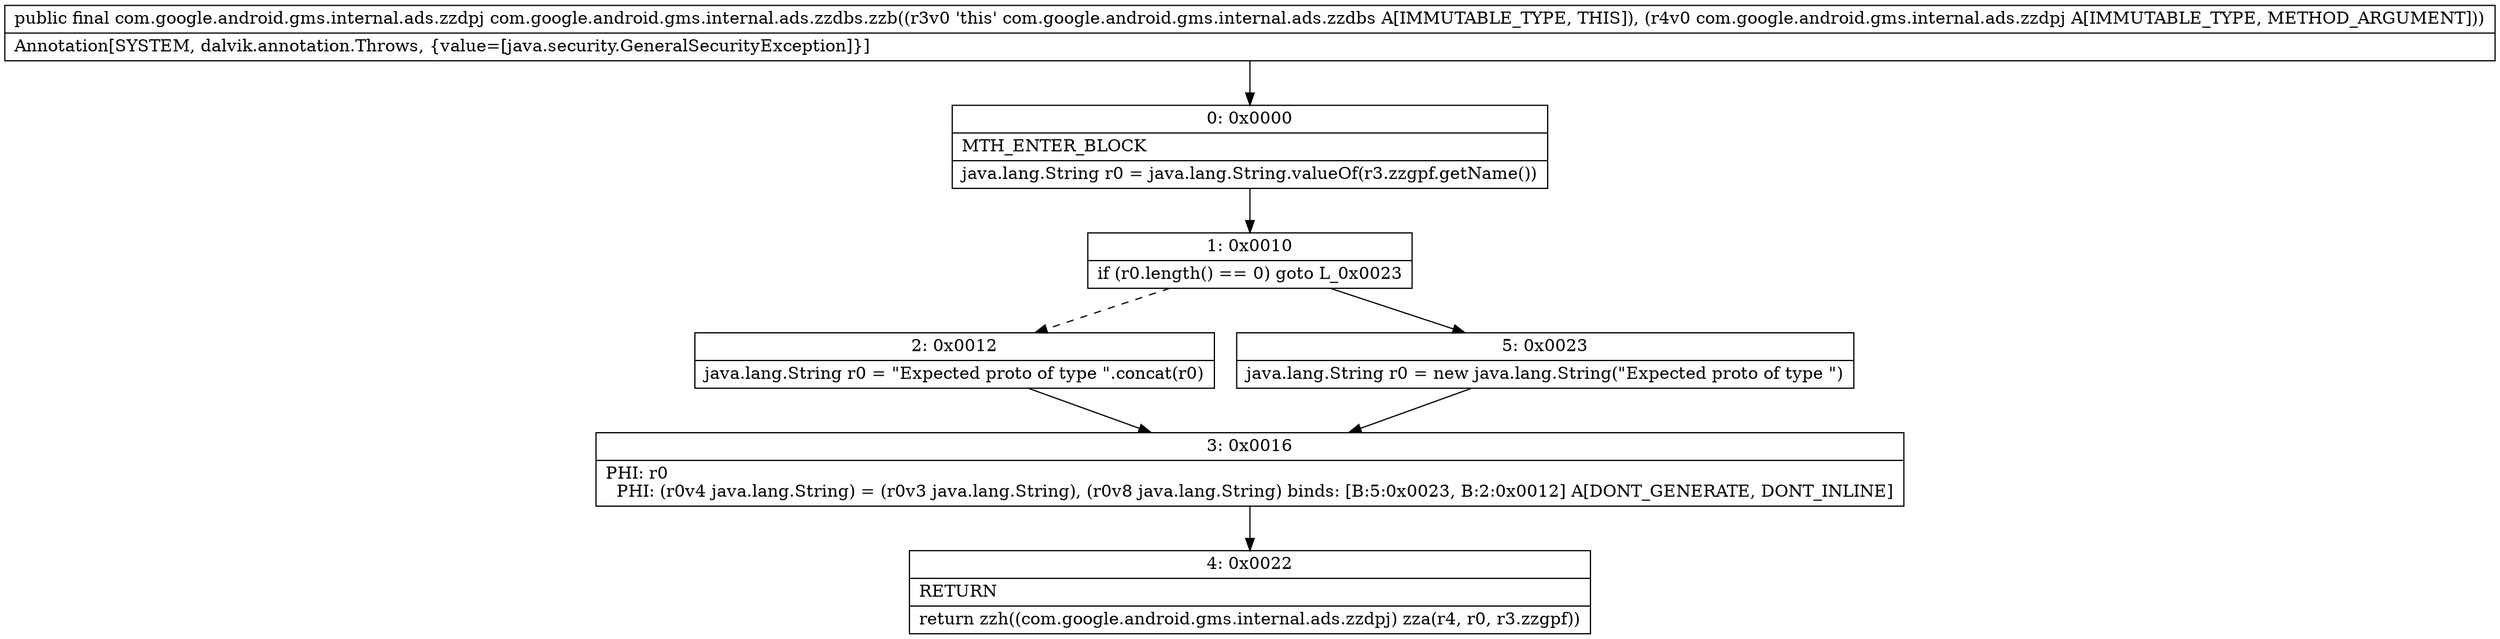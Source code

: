 digraph "CFG forcom.google.android.gms.internal.ads.zzdbs.zzb(Lcom\/google\/android\/gms\/internal\/ads\/zzdpj;)Lcom\/google\/android\/gms\/internal\/ads\/zzdpj;" {
Node_0 [shape=record,label="{0\:\ 0x0000|MTH_ENTER_BLOCK\l|java.lang.String r0 = java.lang.String.valueOf(r3.zzgpf.getName())\l}"];
Node_1 [shape=record,label="{1\:\ 0x0010|if (r0.length() == 0) goto L_0x0023\l}"];
Node_2 [shape=record,label="{2\:\ 0x0012|java.lang.String r0 = \"Expected proto of type \".concat(r0)\l}"];
Node_3 [shape=record,label="{3\:\ 0x0016|PHI: r0 \l  PHI: (r0v4 java.lang.String) = (r0v3 java.lang.String), (r0v8 java.lang.String) binds: [B:5:0x0023, B:2:0x0012] A[DONT_GENERATE, DONT_INLINE]\l}"];
Node_4 [shape=record,label="{4\:\ 0x0022|RETURN\l|return zzh((com.google.android.gms.internal.ads.zzdpj) zza(r4, r0, r3.zzgpf))\l}"];
Node_5 [shape=record,label="{5\:\ 0x0023|java.lang.String r0 = new java.lang.String(\"Expected proto of type \")\l}"];
MethodNode[shape=record,label="{public final com.google.android.gms.internal.ads.zzdpj com.google.android.gms.internal.ads.zzdbs.zzb((r3v0 'this' com.google.android.gms.internal.ads.zzdbs A[IMMUTABLE_TYPE, THIS]), (r4v0 com.google.android.gms.internal.ads.zzdpj A[IMMUTABLE_TYPE, METHOD_ARGUMENT]))  | Annotation[SYSTEM, dalvik.annotation.Throws, \{value=[java.security.GeneralSecurityException]\}]\l}"];
MethodNode -> Node_0;
Node_0 -> Node_1;
Node_1 -> Node_2[style=dashed];
Node_1 -> Node_5;
Node_2 -> Node_3;
Node_3 -> Node_4;
Node_5 -> Node_3;
}

